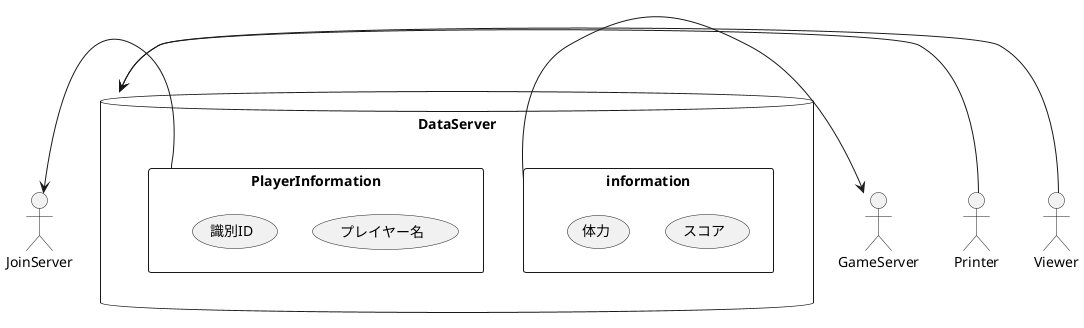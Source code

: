 '作成者 5345kk'
@startuml


  database DataServer as Data{

      rectangle information as info{
      usecase スコア
      usecase 体力

    }

      rectangle PlayerInformation as pinfo{
        usecase プレイヤー名
        usecase 識別ID
      }






  }

'link'
JoinServer<-pinfo
GameServer<-info
Printer->Data
Viewer->Data

'関連付け'

@enduml
